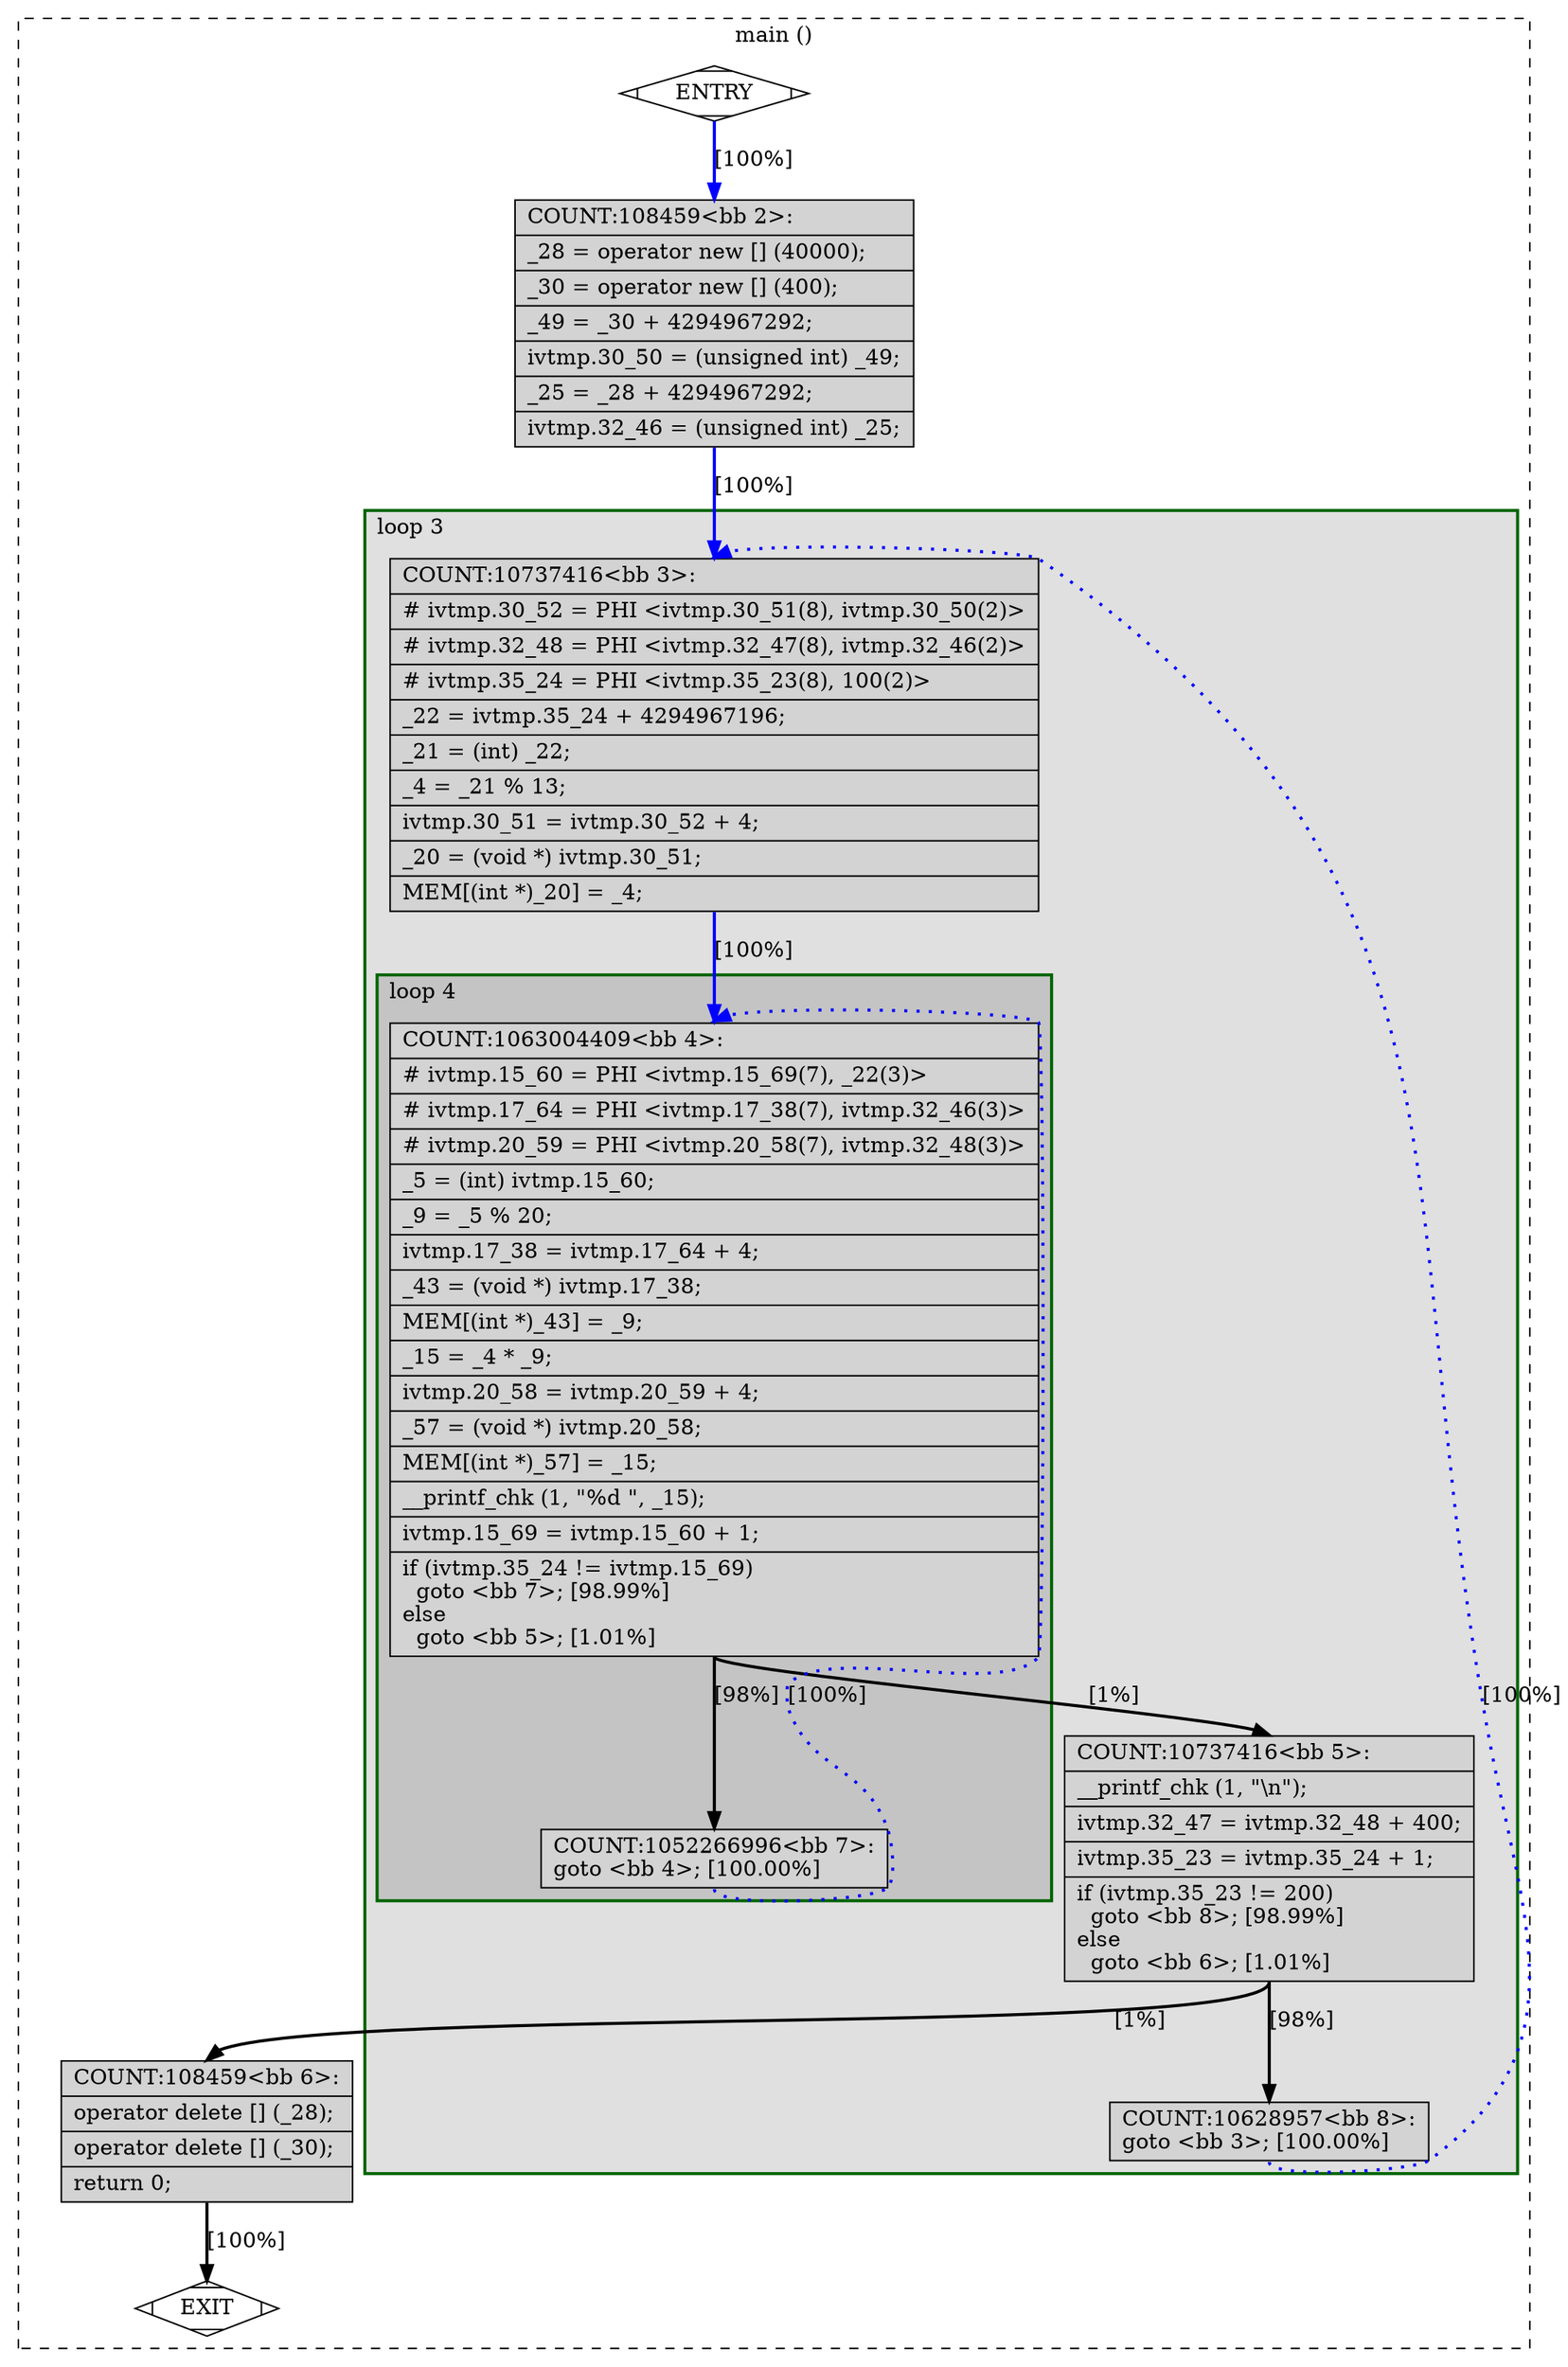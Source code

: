 digraph "a-matmul-v2.cpp.207t.local-pure-const2" {
overlap=false;
subgraph "cluster_main" {
	style="dashed";
	color="black";
	label="main ()";
	subgraph cluster_30_3 {
	style="filled";
	color="darkgreen";
	fillcolor="grey88";
	label="loop 3";
	labeljust=l;
	penwidth=2;
	subgraph cluster_30_4 {
	style="filled";
	color="darkgreen";
	fillcolor="grey77";
	label="loop 4";
	labeljust=l;
	penwidth=2;
	fn_30_basic_block_4 [shape=record,style=filled,fillcolor=lightgrey,label="{COUNT:1063004409\<bb\ 4\>:\l\
|#\ ivtmp.15_60\ =\ PHI\ \<ivtmp.15_69(7),\ _22(3)\>\l\
|#\ ivtmp.17_64\ =\ PHI\ \<ivtmp.17_38(7),\ ivtmp.32_46(3)\>\l\
|#\ ivtmp.20_59\ =\ PHI\ \<ivtmp.20_58(7),\ ivtmp.32_48(3)\>\l\
|_5\ =\ (int)\ ivtmp.15_60;\l\
|_9\ =\ _5\ %\ 20;\l\
|ivtmp.17_38\ =\ ivtmp.17_64\ +\ 4;\l\
|_43\ =\ (void\ *)\ ivtmp.17_38;\l\
|MEM[(int\ *)_43]\ =\ _9;\l\
|_15\ =\ _4\ *\ _9;\l\
|ivtmp.20_58\ =\ ivtmp.20_59\ +\ 4;\l\
|_57\ =\ (void\ *)\ ivtmp.20_58;\l\
|MEM[(int\ *)_57]\ =\ _15;\l\
|__printf_chk\ (1,\ \"%d\ \",\ _15);\l\
|ivtmp.15_69\ =\ ivtmp.15_60\ +\ 1;\l\
|if\ (ivtmp.35_24\ !=\ ivtmp.15_69)\l\
\ \ goto\ \<bb\ 7\>;\ [98.99%]\l\
else\l\
\ \ goto\ \<bb\ 5\>;\ [1.01%]\l\
}"];

	fn_30_basic_block_7 [shape=record,style=filled,fillcolor=lightgrey,label="{COUNT:1052266996\<bb\ 7\>:\l\
goto\ \<bb\ 4\>;\ [100.00%]\l\
}"];

	}
	fn_30_basic_block_3 [shape=record,style=filled,fillcolor=lightgrey,label="{COUNT:10737416\<bb\ 3\>:\l\
|#\ ivtmp.30_52\ =\ PHI\ \<ivtmp.30_51(8),\ ivtmp.30_50(2)\>\l\
|#\ ivtmp.32_48\ =\ PHI\ \<ivtmp.32_47(8),\ ivtmp.32_46(2)\>\l\
|#\ ivtmp.35_24\ =\ PHI\ \<ivtmp.35_23(8),\ 100(2)\>\l\
|_22\ =\ ivtmp.35_24\ +\ 4294967196;\l\
|_21\ =\ (int)\ _22;\l\
|_4\ =\ _21\ %\ 13;\l\
|ivtmp.30_51\ =\ ivtmp.30_52\ +\ 4;\l\
|_20\ =\ (void\ *)\ ivtmp.30_51;\l\
|MEM[(int\ *)_20]\ =\ _4;\l\
}"];

	fn_30_basic_block_5 [shape=record,style=filled,fillcolor=lightgrey,label="{COUNT:10737416\<bb\ 5\>:\l\
|__printf_chk\ (1,\ \"\\n\");\l\
|ivtmp.32_47\ =\ ivtmp.32_48\ +\ 400;\l\
|ivtmp.35_23\ =\ ivtmp.35_24\ +\ 1;\l\
|if\ (ivtmp.35_23\ !=\ 200)\l\
\ \ goto\ \<bb\ 8\>;\ [98.99%]\l\
else\l\
\ \ goto\ \<bb\ 6\>;\ [1.01%]\l\
}"];

	fn_30_basic_block_8 [shape=record,style=filled,fillcolor=lightgrey,label="{COUNT:10628957\<bb\ 8\>:\l\
goto\ \<bb\ 3\>;\ [100.00%]\l\
}"];

	}
	fn_30_basic_block_0 [shape=Mdiamond,style=filled,fillcolor=white,label="ENTRY"];

	fn_30_basic_block_1 [shape=Mdiamond,style=filled,fillcolor=white,label="EXIT"];

	fn_30_basic_block_2 [shape=record,style=filled,fillcolor=lightgrey,label="{COUNT:108459\<bb\ 2\>:\l\
|_28\ =\ operator\ new\ []\ (40000);\l\
|_30\ =\ operator\ new\ []\ (400);\l\
|_49\ =\ _30\ +\ 4294967292;\l\
|ivtmp.30_50\ =\ (unsigned\ int)\ _49;\l\
|_25\ =\ _28\ +\ 4294967292;\l\
|ivtmp.32_46\ =\ (unsigned\ int)\ _25;\l\
}"];

	fn_30_basic_block_6 [shape=record,style=filled,fillcolor=lightgrey,label="{COUNT:108459\<bb\ 6\>:\l\
|operator\ delete\ []\ (_28);\l\
|operator\ delete\ []\ (_30);\l\
|return\ 0;\l\
}"];

	fn_30_basic_block_0:s -> fn_30_basic_block_2:n [style="solid,bold",color=blue,weight=100,constraint=true,label="[100%]"];
	fn_30_basic_block_2:s -> fn_30_basic_block_3:n [style="solid,bold",color=blue,weight=100,constraint=true,label="[100%]"];
	fn_30_basic_block_3:s -> fn_30_basic_block_4:n [style="solid,bold",color=blue,weight=100,constraint=true,label="[100%]"];
	fn_30_basic_block_4:s -> fn_30_basic_block_7:n [style="solid,bold",color=black,weight=10,constraint=true,label="[98%]"];
	fn_30_basic_block_4:s -> fn_30_basic_block_5:n [style="solid,bold",color=black,weight=10,constraint=true,label="[1%]"];
	fn_30_basic_block_7:s -> fn_30_basic_block_4:n [style="dotted,bold",color=blue,weight=10,constraint=false,label="[100%]"];
	fn_30_basic_block_5:s -> fn_30_basic_block_8:n [style="solid,bold",color=black,weight=10,constraint=true,label="[98%]"];
	fn_30_basic_block_5:s -> fn_30_basic_block_6:n [style="solid,bold",color=black,weight=10,constraint=true,label="[1%]"];
	fn_30_basic_block_8:s -> fn_30_basic_block_3:n [style="dotted,bold",color=blue,weight=10,constraint=false,label="[100%]"];
	fn_30_basic_block_6:s -> fn_30_basic_block_1:n [style="solid,bold",color=black,weight=10,constraint=true,label="[100%]"];
	fn_30_basic_block_0:s -> fn_30_basic_block_1:n [style="invis",constraint=true];
}
}
